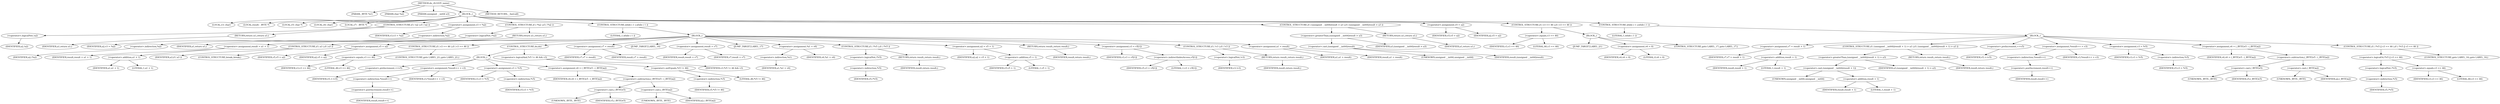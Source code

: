 digraph do_rfc1035_name {  
"1000106" [label = "(METHOD,do_rfc1035_name)" ]
"1000107" [label = "(PARAM,_BYTE *a1)" ]
"1000108" [label = "(PARAM,char *a2)" ]
"1000109" [label = "(PARAM,unsigned __int64 a3)" ]
"1000110" [label = "(BLOCK,,)" ]
"1000111" [label = "(LOCAL,v3: char)" ]
"1000112" [label = "(LOCAL,result: _BYTE *)" ]
"1000113" [label = "(LOCAL,v5: char *)" ]
"1000114" [label = "(LOCAL,v6: char)" ]
"1000115" [label = "(LOCAL,v7: _BYTE *)" ]
"1000116" [label = "(CONTROL_STRUCTURE,if ( !a2 ),if ( !a2 ))" ]
"1000117" [label = "(<operator>.logicalNot,!a2)" ]
"1000118" [label = "(IDENTIFIER,a2,!a2)" ]
"1000119" [label = "(RETURN,return a1;,return a1;)" ]
"1000120" [label = "(IDENTIFIER,a1,return a1;)" ]
"1000121" [label = "(<operator>.assignment,v3 = *a2)" ]
"1000122" [label = "(IDENTIFIER,v3,v3 = *a2)" ]
"1000123" [label = "(<operator>.indirection,*a2)" ]
"1000124" [label = "(IDENTIFIER,a2,v3 = *a2)" ]
"1000125" [label = "(CONTROL_STRUCTURE,if ( !*a2 ),if ( !*a2 ))" ]
"1000126" [label = "(<operator>.logicalNot,!*a2)" ]
"1000127" [label = "(<operator>.indirection,*a2)" ]
"1000128" [label = "(IDENTIFIER,a2,!*a2)" ]
"1000129" [label = "(RETURN,return a1;,return a1;)" ]
"1000130" [label = "(IDENTIFIER,a1,return a1;)" ]
"1000131" [label = "(CONTROL_STRUCTURE,while ( 1 ),while ( 1 ))" ]
"1000132" [label = "(LITERAL,1,while ( 1 ))" ]
"1000133" [label = "(BLOCK,,)" ]
"1000134" [label = "(<operator>.assignment,result = a1 + 1)" ]
"1000135" [label = "(IDENTIFIER,result,result = a1 + 1)" ]
"1000136" [label = "(<operator>.addition,a1 + 1)" ]
"1000137" [label = "(IDENTIFIER,a1,a1 + 1)" ]
"1000138" [label = "(LITERAL,1,a1 + 1)" ]
"1000139" [label = "(CONTROL_STRUCTURE,if ( a3 ),if ( a3 ))" ]
"1000140" [label = "(IDENTIFIER,a3,if ( a3 ))" ]
"1000141" [label = "(CONTROL_STRUCTURE,break;,break;)" ]
"1000142" [label = "(<operator>.assignment,v5 = a2)" ]
"1000143" [label = "(IDENTIFIER,v5,v5 = a2)" ]
"1000144" [label = "(IDENTIFIER,a2,v5 = a2)" ]
"1000145" [label = "(CONTROL_STRUCTURE,if ( v3 == 46 ),if ( v3 == 46 ))" ]
"1000146" [label = "(<operator>.equals,v3 == 46)" ]
"1000147" [label = "(IDENTIFIER,v3,v3 == 46)" ]
"1000148" [label = "(LITERAL,46,v3 == 46)" ]
"1000149" [label = "(CONTROL_STRUCTURE,goto LABEL_21;,goto LABEL_21;)" ]
"1000150" [label = "(CONTROL_STRUCTURE,do,do)" ]
"1000151" [label = "(BLOCK,,)" ]
"1000152" [label = "(<operator>.preIncrement,++v5)" ]
"1000153" [label = "(IDENTIFIER,v5,++v5)" ]
"1000154" [label = "(<operator>.assignment,*result++ = v3)" ]
"1000155" [label = "(<operator>.indirection,*result++)" ]
"1000156" [label = "(<operator>.postIncrement,result++)" ]
"1000157" [label = "(IDENTIFIER,result,result++)" ]
"1000158" [label = "(IDENTIFIER,v3,*result++ = v3)" ]
"1000159" [label = "(<operator>.assignment,v3 = *v5)" ]
"1000160" [label = "(IDENTIFIER,v3,v3 = *v5)" ]
"1000161" [label = "(<operator>.indirection,*v5)" ]
"1000162" [label = "(IDENTIFIER,v5,v3 = *v5)" ]
"1000163" [label = "(<operator>.assignment,v6 = (_BYTE)v5 - (_BYTE)a2)" ]
"1000164" [label = "(IDENTIFIER,v6,v6 = (_BYTE)v5 - (_BYTE)a2)" ]
"1000165" [label = "(<operator>.subtraction,(_BYTE)v5 - (_BYTE)a2)" ]
"1000166" [label = "(<operator>.cast,(_BYTE)v5)" ]
"1000167" [label = "(UNKNOWN,_BYTE,_BYTE)" ]
"1000168" [label = "(IDENTIFIER,v5,(_BYTE)v5)" ]
"1000169" [label = "(<operator>.cast,(_BYTE)a2)" ]
"1000170" [label = "(UNKNOWN,_BYTE,_BYTE)" ]
"1000171" [label = "(IDENTIFIER,a2,(_BYTE)a2)" ]
"1000172" [label = "(<operator>.logicalAnd,*v5 != 46 && v3)" ]
"1000173" [label = "(<operator>.notEquals,*v5 != 46)" ]
"1000174" [label = "(<operator>.indirection,*v5)" ]
"1000175" [label = "(IDENTIFIER,v5,*v5 != 46)" ]
"1000176" [label = "(LITERAL,46,*v5 != 46)" ]
"1000177" [label = "(IDENTIFIER,v3,*v5 != 46 && v3)" ]
"1000178" [label = "(<operator>.assignment,v7 = result)" ]
"1000179" [label = "(IDENTIFIER,v7,v7 = result)" ]
"1000180" [label = "(IDENTIFIER,result,v7 = result)" ]
"1000181" [label = "(JUMP_TARGET,LABEL_16)" ]
"1000182" [label = "(<operator>.assignment,result = v7)" ]
"1000183" [label = "(IDENTIFIER,result,result = v7)" ]
"1000184" [label = "(IDENTIFIER,v7,result = v7)" ]
"1000185" [label = "(JUMP_TARGET,LABEL_17)" ]
"1000186" [label = "(<operator>.assignment,*a1 = v6)" ]
"1000187" [label = "(<operator>.indirection,*a1)" ]
"1000188" [label = "(IDENTIFIER,a1,*a1 = v6)" ]
"1000189" [label = "(IDENTIFIER,v6,*a1 = v6)" ]
"1000190" [label = "(CONTROL_STRUCTURE,if ( !*v5 ),if ( !*v5 ))" ]
"1000191" [label = "(<operator>.logicalNot,!*v5)" ]
"1000192" [label = "(<operator>.indirection,*v5)" ]
"1000193" [label = "(IDENTIFIER,v5,!*v5)" ]
"1000194" [label = "(RETURN,return result;,return result;)" ]
"1000195" [label = "(IDENTIFIER,result,return result;)" ]
"1000196" [label = "(<operator>.assignment,a2 = v5 + 1)" ]
"1000197" [label = "(IDENTIFIER,a2,a2 = v5 + 1)" ]
"1000198" [label = "(<operator>.addition,v5 + 1)" ]
"1000199" [label = "(IDENTIFIER,v5,v5 + 1)" ]
"1000200" [label = "(LITERAL,1,v5 + 1)" ]
"1000201" [label = "(RETURN,return result;,return result;)" ]
"1000202" [label = "(IDENTIFIER,result,return result;)" ]
"1000203" [label = "(<operator>.assignment,v3 = v5[1])" ]
"1000204" [label = "(IDENTIFIER,v3,v3 = v5[1])" ]
"1000205" [label = "(<operator>.indirectIndexAccess,v5[1])" ]
"1000206" [label = "(IDENTIFIER,v5,v3 = v5[1])" ]
"1000207" [label = "(LITERAL,1,v3 = v5[1])" ]
"1000208" [label = "(CONTROL_STRUCTURE,if ( !v3 ),if ( !v3 ))" ]
"1000209" [label = "(<operator>.logicalNot,!v3)" ]
"1000210" [label = "(IDENTIFIER,v3,!v3)" ]
"1000211" [label = "(RETURN,return result;,return result;)" ]
"1000212" [label = "(IDENTIFIER,result,return result;)" ]
"1000213" [label = "(<operator>.assignment,a1 = result)" ]
"1000214" [label = "(IDENTIFIER,a1,a1 = result)" ]
"1000215" [label = "(IDENTIFIER,result,a1 = result)" ]
"1000216" [label = "(CONTROL_STRUCTURE,if ( (unsigned __int64)result > a3 ),if ( (unsigned __int64)result > a3 ))" ]
"1000217" [label = "(<operator>.greaterThan,(unsigned __int64)result > a3)" ]
"1000218" [label = "(<operator>.cast,(unsigned __int64)result)" ]
"1000219" [label = "(UNKNOWN,unsigned __int64,unsigned __int64)" ]
"1000220" [label = "(IDENTIFIER,result,(unsigned __int64)result)" ]
"1000221" [label = "(IDENTIFIER,a3,(unsigned __int64)result > a3)" ]
"1000222" [label = "(RETURN,return a1;,return a1;)" ]
"1000223" [label = "(IDENTIFIER,a1,return a1;)" ]
"1000224" [label = "(<operator>.assignment,v5 = a2)" ]
"1000225" [label = "(IDENTIFIER,v5,v5 = a2)" ]
"1000226" [label = "(IDENTIFIER,a2,v5 = a2)" ]
"1000227" [label = "(CONTROL_STRUCTURE,if ( v3 == 46 ),if ( v3 == 46 ))" ]
"1000228" [label = "(<operator>.equals,v3 == 46)" ]
"1000229" [label = "(IDENTIFIER,v3,v3 == 46)" ]
"1000230" [label = "(LITERAL,46,v3 == 46)" ]
"1000231" [label = "(BLOCK,,)" ]
"1000232" [label = "(JUMP_TARGET,LABEL_21)" ]
"1000233" [label = "(<operator>.assignment,v6 = 0)" ]
"1000234" [label = "(IDENTIFIER,v6,v6 = 0)" ]
"1000235" [label = "(LITERAL,0,v6 = 0)" ]
"1000236" [label = "(CONTROL_STRUCTURE,goto LABEL_17;,goto LABEL_17;)" ]
"1000237" [label = "(CONTROL_STRUCTURE,while ( 1 ),while ( 1 ))" ]
"1000238" [label = "(LITERAL,1,while ( 1 ))" ]
"1000239" [label = "(BLOCK,,)" ]
"1000240" [label = "(<operator>.assignment,v7 = result + 1)" ]
"1000241" [label = "(IDENTIFIER,v7,v7 = result + 1)" ]
"1000242" [label = "(<operator>.addition,result + 1)" ]
"1000243" [label = "(IDENTIFIER,result,result + 1)" ]
"1000244" [label = "(LITERAL,1,result + 1)" ]
"1000245" [label = "(CONTROL_STRUCTURE,if ( (unsigned __int64)(result + 1) > a3 ),if ( (unsigned __int64)(result + 1) > a3 ))" ]
"1000246" [label = "(<operator>.greaterThan,(unsigned __int64)(result + 1) > a3)" ]
"1000247" [label = "(<operator>.cast,(unsigned __int64)(result + 1))" ]
"1000248" [label = "(UNKNOWN,unsigned __int64,unsigned __int64)" ]
"1000249" [label = "(<operator>.addition,result + 1)" ]
"1000250" [label = "(IDENTIFIER,result,result + 1)" ]
"1000251" [label = "(LITERAL,1,result + 1)" ]
"1000252" [label = "(IDENTIFIER,a3,(unsigned __int64)(result + 1) > a3)" ]
"1000253" [label = "(RETURN,return result;,return result;)" ]
"1000254" [label = "(IDENTIFIER,result,return result;)" ]
"1000255" [label = "(<operator>.preIncrement,++v5)" ]
"1000256" [label = "(IDENTIFIER,v5,++v5)" ]
"1000257" [label = "(<operator>.assignment,*result++ = v3)" ]
"1000258" [label = "(<operator>.indirection,*result++)" ]
"1000259" [label = "(<operator>.postIncrement,result++)" ]
"1000260" [label = "(IDENTIFIER,result,result++)" ]
"1000261" [label = "(IDENTIFIER,v3,*result++ = v3)" ]
"1000262" [label = "(<operator>.assignment,v3 = *v5)" ]
"1000263" [label = "(IDENTIFIER,v3,v3 = *v5)" ]
"1000264" [label = "(<operator>.indirection,*v5)" ]
"1000265" [label = "(IDENTIFIER,v5,v3 = *v5)" ]
"1000266" [label = "(<operator>.assignment,v6 = (_BYTE)v5 - (_BYTE)a2)" ]
"1000267" [label = "(IDENTIFIER,v6,v6 = (_BYTE)v5 - (_BYTE)a2)" ]
"1000268" [label = "(<operator>.subtraction,(_BYTE)v5 - (_BYTE)a2)" ]
"1000269" [label = "(<operator>.cast,(_BYTE)v5)" ]
"1000270" [label = "(UNKNOWN,_BYTE,_BYTE)" ]
"1000271" [label = "(IDENTIFIER,v5,(_BYTE)v5)" ]
"1000272" [label = "(<operator>.cast,(_BYTE)a2)" ]
"1000273" [label = "(UNKNOWN,_BYTE,_BYTE)" ]
"1000274" [label = "(IDENTIFIER,a2,(_BYTE)a2)" ]
"1000275" [label = "(CONTROL_STRUCTURE,if ( !*v5 || v3 == 46 ),if ( !*v5 || v3 == 46 ))" ]
"1000276" [label = "(<operator>.logicalOr,!*v5 || v3 == 46)" ]
"1000277" [label = "(<operator>.logicalNot,!*v5)" ]
"1000278" [label = "(<operator>.indirection,*v5)" ]
"1000279" [label = "(IDENTIFIER,v5,!*v5)" ]
"1000280" [label = "(<operator>.equals,v3 == 46)" ]
"1000281" [label = "(IDENTIFIER,v3,v3 == 46)" ]
"1000282" [label = "(LITERAL,46,v3 == 46)" ]
"1000283" [label = "(CONTROL_STRUCTURE,goto LABEL_16;,goto LABEL_16;)" ]
"1000284" [label = "(METHOD_RETURN,__fastcall)" ]
  "1000106" -> "1000107" 
  "1000106" -> "1000108" 
  "1000106" -> "1000109" 
  "1000106" -> "1000110" 
  "1000106" -> "1000284" 
  "1000110" -> "1000111" 
  "1000110" -> "1000112" 
  "1000110" -> "1000113" 
  "1000110" -> "1000114" 
  "1000110" -> "1000115" 
  "1000110" -> "1000116" 
  "1000110" -> "1000121" 
  "1000110" -> "1000125" 
  "1000110" -> "1000131" 
  "1000110" -> "1000216" 
  "1000110" -> "1000224" 
  "1000110" -> "1000227" 
  "1000110" -> "1000237" 
  "1000116" -> "1000117" 
  "1000116" -> "1000119" 
  "1000117" -> "1000118" 
  "1000119" -> "1000120" 
  "1000121" -> "1000122" 
  "1000121" -> "1000123" 
  "1000123" -> "1000124" 
  "1000125" -> "1000126" 
  "1000125" -> "1000129" 
  "1000126" -> "1000127" 
  "1000127" -> "1000128" 
  "1000129" -> "1000130" 
  "1000131" -> "1000132" 
  "1000131" -> "1000133" 
  "1000133" -> "1000134" 
  "1000133" -> "1000139" 
  "1000133" -> "1000142" 
  "1000133" -> "1000145" 
  "1000133" -> "1000150" 
  "1000133" -> "1000178" 
  "1000133" -> "1000181" 
  "1000133" -> "1000182" 
  "1000133" -> "1000185" 
  "1000133" -> "1000186" 
  "1000133" -> "1000190" 
  "1000133" -> "1000196" 
  "1000133" -> "1000201" 
  "1000133" -> "1000203" 
  "1000133" -> "1000208" 
  "1000133" -> "1000213" 
  "1000134" -> "1000135" 
  "1000134" -> "1000136" 
  "1000136" -> "1000137" 
  "1000136" -> "1000138" 
  "1000139" -> "1000140" 
  "1000139" -> "1000141" 
  "1000142" -> "1000143" 
  "1000142" -> "1000144" 
  "1000145" -> "1000146" 
  "1000145" -> "1000149" 
  "1000146" -> "1000147" 
  "1000146" -> "1000148" 
  "1000150" -> "1000151" 
  "1000150" -> "1000172" 
  "1000151" -> "1000152" 
  "1000151" -> "1000154" 
  "1000151" -> "1000159" 
  "1000151" -> "1000163" 
  "1000152" -> "1000153" 
  "1000154" -> "1000155" 
  "1000154" -> "1000158" 
  "1000155" -> "1000156" 
  "1000156" -> "1000157" 
  "1000159" -> "1000160" 
  "1000159" -> "1000161" 
  "1000161" -> "1000162" 
  "1000163" -> "1000164" 
  "1000163" -> "1000165" 
  "1000165" -> "1000166" 
  "1000165" -> "1000169" 
  "1000166" -> "1000167" 
  "1000166" -> "1000168" 
  "1000169" -> "1000170" 
  "1000169" -> "1000171" 
  "1000172" -> "1000173" 
  "1000172" -> "1000177" 
  "1000173" -> "1000174" 
  "1000173" -> "1000176" 
  "1000174" -> "1000175" 
  "1000178" -> "1000179" 
  "1000178" -> "1000180" 
  "1000182" -> "1000183" 
  "1000182" -> "1000184" 
  "1000186" -> "1000187" 
  "1000186" -> "1000189" 
  "1000187" -> "1000188" 
  "1000190" -> "1000191" 
  "1000190" -> "1000194" 
  "1000191" -> "1000192" 
  "1000192" -> "1000193" 
  "1000194" -> "1000195" 
  "1000196" -> "1000197" 
  "1000196" -> "1000198" 
  "1000198" -> "1000199" 
  "1000198" -> "1000200" 
  "1000201" -> "1000202" 
  "1000203" -> "1000204" 
  "1000203" -> "1000205" 
  "1000205" -> "1000206" 
  "1000205" -> "1000207" 
  "1000208" -> "1000209" 
  "1000208" -> "1000211" 
  "1000209" -> "1000210" 
  "1000211" -> "1000212" 
  "1000213" -> "1000214" 
  "1000213" -> "1000215" 
  "1000216" -> "1000217" 
  "1000216" -> "1000222" 
  "1000217" -> "1000218" 
  "1000217" -> "1000221" 
  "1000218" -> "1000219" 
  "1000218" -> "1000220" 
  "1000222" -> "1000223" 
  "1000224" -> "1000225" 
  "1000224" -> "1000226" 
  "1000227" -> "1000228" 
  "1000227" -> "1000231" 
  "1000228" -> "1000229" 
  "1000228" -> "1000230" 
  "1000231" -> "1000232" 
  "1000231" -> "1000233" 
  "1000231" -> "1000236" 
  "1000233" -> "1000234" 
  "1000233" -> "1000235" 
  "1000237" -> "1000238" 
  "1000237" -> "1000239" 
  "1000239" -> "1000240" 
  "1000239" -> "1000245" 
  "1000239" -> "1000255" 
  "1000239" -> "1000257" 
  "1000239" -> "1000262" 
  "1000239" -> "1000266" 
  "1000239" -> "1000275" 
  "1000240" -> "1000241" 
  "1000240" -> "1000242" 
  "1000242" -> "1000243" 
  "1000242" -> "1000244" 
  "1000245" -> "1000246" 
  "1000245" -> "1000253" 
  "1000246" -> "1000247" 
  "1000246" -> "1000252" 
  "1000247" -> "1000248" 
  "1000247" -> "1000249" 
  "1000249" -> "1000250" 
  "1000249" -> "1000251" 
  "1000253" -> "1000254" 
  "1000255" -> "1000256" 
  "1000257" -> "1000258" 
  "1000257" -> "1000261" 
  "1000258" -> "1000259" 
  "1000259" -> "1000260" 
  "1000262" -> "1000263" 
  "1000262" -> "1000264" 
  "1000264" -> "1000265" 
  "1000266" -> "1000267" 
  "1000266" -> "1000268" 
  "1000268" -> "1000269" 
  "1000268" -> "1000272" 
  "1000269" -> "1000270" 
  "1000269" -> "1000271" 
  "1000272" -> "1000273" 
  "1000272" -> "1000274" 
  "1000275" -> "1000276" 
  "1000275" -> "1000283" 
  "1000276" -> "1000277" 
  "1000276" -> "1000280" 
  "1000277" -> "1000278" 
  "1000278" -> "1000279" 
  "1000280" -> "1000281" 
  "1000280" -> "1000282" 
}
